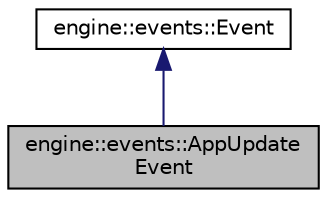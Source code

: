 digraph "engine::events::AppUpdateEvent"
{
 // LATEX_PDF_SIZE
  edge [fontname="Helvetica",fontsize="10",labelfontname="Helvetica",labelfontsize="10"];
  node [fontname="Helvetica",fontsize="10",shape=record];
  Node1 [label="engine::events::AppUpdate\lEvent",height=0.2,width=0.4,color="black", fillcolor="grey75", style="filled", fontcolor="black",tooltip="Generated whenever the app updates."];
  Node2 -> Node1 [dir="back",color="midnightblue",fontsize="10",style="solid"];
  Node2 [label="engine::events::Event",height=0.2,width=0.4,color="black", fillcolor="white", style="filled",URL="$classengine_1_1events_1_1Event.html",tooltip="The abstract Event class."];
}
